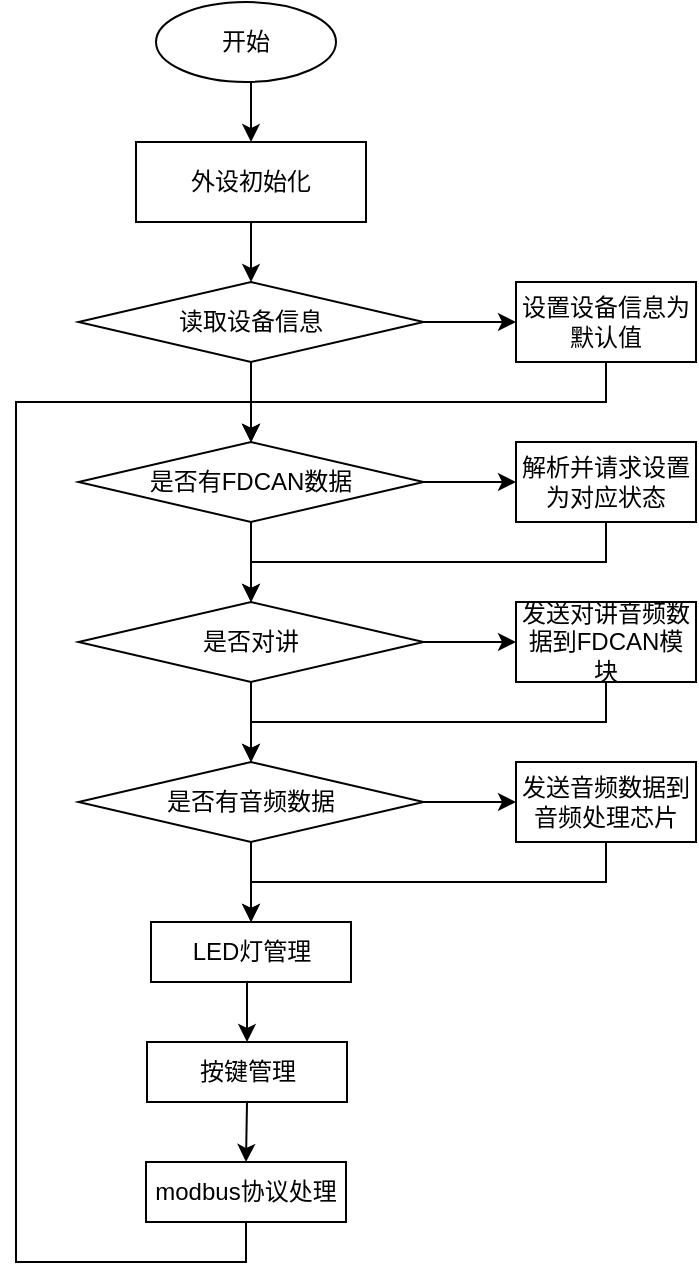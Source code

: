 <mxfile version="15.0.3" type="github"><diagram id="D6nXNVThdtgvcvOZyKRH" name="第 1 页"><mxGraphModel dx="1038" dy="536" grid="1" gridSize="10" guides="1" tooltips="1" connect="1" arrows="1" fold="1" page="1" pageScale="1" pageWidth="827" pageHeight="1169" math="0" shadow="0"><root><mxCell id="0"/><mxCell id="1" parent="0"/><mxCell id="FLAI9-H8HMZgYMrCQiHJ-19" style="edgeStyle=orthogonalEdgeStyle;rounded=0;orthogonalLoop=1;jettySize=auto;html=1;exitX=0.5;exitY=1;exitDx=0;exitDy=0;entryX=0.5;entryY=0;entryDx=0;entryDy=0;" edge="1" parent="1" source="FLAI9-H8HMZgYMrCQiHJ-1" target="FLAI9-H8HMZgYMrCQiHJ-2"><mxGeometry relative="1" as="geometry"/></mxCell><mxCell id="FLAI9-H8HMZgYMrCQiHJ-1" value="开始" style="ellipse;whiteSpace=wrap;html=1;" vertex="1" parent="1"><mxGeometry x="360" y="60" width="90" height="40" as="geometry"/></mxCell><mxCell id="FLAI9-H8HMZgYMrCQiHJ-20" style="edgeStyle=orthogonalEdgeStyle;rounded=0;orthogonalLoop=1;jettySize=auto;html=1;exitX=0.5;exitY=1;exitDx=0;exitDy=0;entryX=0.5;entryY=0;entryDx=0;entryDy=0;" edge="1" parent="1" source="FLAI9-H8HMZgYMrCQiHJ-2" target="FLAI9-H8HMZgYMrCQiHJ-3"><mxGeometry relative="1" as="geometry"/></mxCell><mxCell id="FLAI9-H8HMZgYMrCQiHJ-2" value="外设初始化" style="rounded=0;whiteSpace=wrap;html=1;" vertex="1" parent="1"><mxGeometry x="350" y="130" width="115" height="40" as="geometry"/></mxCell><mxCell id="FLAI9-H8HMZgYMrCQiHJ-17" style="edgeStyle=orthogonalEdgeStyle;rounded=0;orthogonalLoop=1;jettySize=auto;html=1;exitX=1;exitY=0.5;exitDx=0;exitDy=0;entryX=0;entryY=0.5;entryDx=0;entryDy=0;" edge="1" parent="1" source="FLAI9-H8HMZgYMrCQiHJ-3" target="FLAI9-H8HMZgYMrCQiHJ-6"><mxGeometry relative="1" as="geometry"/></mxCell><mxCell id="FLAI9-H8HMZgYMrCQiHJ-21" style="edgeStyle=orthogonalEdgeStyle;rounded=0;orthogonalLoop=1;jettySize=auto;html=1;exitX=0.5;exitY=1;exitDx=0;exitDy=0;entryX=0.5;entryY=0;entryDx=0;entryDy=0;" edge="1" parent="1" source="FLAI9-H8HMZgYMrCQiHJ-3" target="FLAI9-H8HMZgYMrCQiHJ-7"><mxGeometry relative="1" as="geometry"/></mxCell><mxCell id="FLAI9-H8HMZgYMrCQiHJ-3" value="读取设备信息" style="rhombus;whiteSpace=wrap;html=1;" vertex="1" parent="1"><mxGeometry x="321.25" y="200" width="172.5" height="40" as="geometry"/></mxCell><mxCell id="FLAI9-H8HMZgYMrCQiHJ-30" style="edgeStyle=orthogonalEdgeStyle;rounded=0;orthogonalLoop=1;jettySize=auto;html=1;exitX=0.5;exitY=1;exitDx=0;exitDy=0;entryX=0.5;entryY=0;entryDx=0;entryDy=0;" edge="1" parent="1" source="FLAI9-H8HMZgYMrCQiHJ-6" target="FLAI9-H8HMZgYMrCQiHJ-7"><mxGeometry relative="1" as="geometry"/></mxCell><mxCell id="FLAI9-H8HMZgYMrCQiHJ-6" value="设置设备信息为默认值" style="rounded=0;whiteSpace=wrap;html=1;" vertex="1" parent="1"><mxGeometry x="540" y="200" width="90" height="40" as="geometry"/></mxCell><mxCell id="FLAI9-H8HMZgYMrCQiHJ-22" style="edgeStyle=orthogonalEdgeStyle;rounded=0;orthogonalLoop=1;jettySize=auto;html=1;exitX=0.5;exitY=1;exitDx=0;exitDy=0;entryX=0.5;entryY=0;entryDx=0;entryDy=0;" edge="1" parent="1" source="FLAI9-H8HMZgYMrCQiHJ-7" target="FLAI9-H8HMZgYMrCQiHJ-9"><mxGeometry relative="1" as="geometry"/></mxCell><mxCell id="FLAI9-H8HMZgYMrCQiHJ-27" style="edgeStyle=orthogonalEdgeStyle;rounded=0;orthogonalLoop=1;jettySize=auto;html=1;exitX=1;exitY=0.5;exitDx=0;exitDy=0;entryX=0;entryY=0.5;entryDx=0;entryDy=0;" edge="1" parent="1" source="FLAI9-H8HMZgYMrCQiHJ-7" target="FLAI9-H8HMZgYMrCQiHJ-8"><mxGeometry relative="1" as="geometry"/></mxCell><mxCell id="FLAI9-H8HMZgYMrCQiHJ-7" value="是否有FDCAN数据" style="rhombus;whiteSpace=wrap;html=1;" vertex="1" parent="1"><mxGeometry x="321.25" y="280" width="172.5" height="40" as="geometry"/></mxCell><mxCell id="FLAI9-H8HMZgYMrCQiHJ-31" style="edgeStyle=orthogonalEdgeStyle;rounded=0;orthogonalLoop=1;jettySize=auto;html=1;exitX=0.5;exitY=1;exitDx=0;exitDy=0;entryX=0.5;entryY=0;entryDx=0;entryDy=0;" edge="1" parent="1" source="FLAI9-H8HMZgYMrCQiHJ-8" target="FLAI9-H8HMZgYMrCQiHJ-9"><mxGeometry relative="1" as="geometry"/></mxCell><mxCell id="FLAI9-H8HMZgYMrCQiHJ-8" value="解析并请求设置为对应状态" style="rounded=0;whiteSpace=wrap;html=1;" vertex="1" parent="1"><mxGeometry x="540" y="280" width="90" height="40" as="geometry"/></mxCell><mxCell id="FLAI9-H8HMZgYMrCQiHJ-23" style="edgeStyle=orthogonalEdgeStyle;rounded=0;orthogonalLoop=1;jettySize=auto;html=1;exitX=0.5;exitY=1;exitDx=0;exitDy=0;entryX=0.5;entryY=0;entryDx=0;entryDy=0;" edge="1" parent="1" source="FLAI9-H8HMZgYMrCQiHJ-9" target="FLAI9-H8HMZgYMrCQiHJ-11"><mxGeometry relative="1" as="geometry"/></mxCell><mxCell id="FLAI9-H8HMZgYMrCQiHJ-28" style="edgeStyle=orthogonalEdgeStyle;rounded=0;orthogonalLoop=1;jettySize=auto;html=1;exitX=1;exitY=0.5;exitDx=0;exitDy=0;entryX=0;entryY=0.5;entryDx=0;entryDy=0;" edge="1" parent="1" source="FLAI9-H8HMZgYMrCQiHJ-9" target="FLAI9-H8HMZgYMrCQiHJ-10"><mxGeometry relative="1" as="geometry"/></mxCell><mxCell id="FLAI9-H8HMZgYMrCQiHJ-9" value="是否对讲" style="rhombus;whiteSpace=wrap;html=1;" vertex="1" parent="1"><mxGeometry x="321.25" y="360" width="172.5" height="40" as="geometry"/></mxCell><mxCell id="FLAI9-H8HMZgYMrCQiHJ-32" style="edgeStyle=orthogonalEdgeStyle;rounded=0;orthogonalLoop=1;jettySize=auto;html=1;exitX=0.5;exitY=1;exitDx=0;exitDy=0;entryX=0.5;entryY=0;entryDx=0;entryDy=0;" edge="1" parent="1" source="FLAI9-H8HMZgYMrCQiHJ-10" target="FLAI9-H8HMZgYMrCQiHJ-11"><mxGeometry relative="1" as="geometry"/></mxCell><mxCell id="FLAI9-H8HMZgYMrCQiHJ-10" value="发送对讲音频数据到FDCAN模块" style="rounded=0;whiteSpace=wrap;html=1;" vertex="1" parent="1"><mxGeometry x="540" y="360" width="90" height="40" as="geometry"/></mxCell><mxCell id="FLAI9-H8HMZgYMrCQiHJ-24" style="edgeStyle=orthogonalEdgeStyle;rounded=0;orthogonalLoop=1;jettySize=auto;html=1;exitX=0.5;exitY=1;exitDx=0;exitDy=0;entryX=0.5;entryY=0;entryDx=0;entryDy=0;" edge="1" parent="1" source="FLAI9-H8HMZgYMrCQiHJ-11" target="FLAI9-H8HMZgYMrCQiHJ-14"><mxGeometry relative="1" as="geometry"/></mxCell><mxCell id="FLAI9-H8HMZgYMrCQiHJ-29" style="edgeStyle=orthogonalEdgeStyle;rounded=0;orthogonalLoop=1;jettySize=auto;html=1;exitX=1;exitY=0.5;exitDx=0;exitDy=0;" edge="1" parent="1" source="FLAI9-H8HMZgYMrCQiHJ-11" target="FLAI9-H8HMZgYMrCQiHJ-12"><mxGeometry relative="1" as="geometry"/></mxCell><mxCell id="FLAI9-H8HMZgYMrCQiHJ-11" value="是否有音频数据" style="rhombus;whiteSpace=wrap;html=1;" vertex="1" parent="1"><mxGeometry x="321.25" y="440" width="172.5" height="40" as="geometry"/></mxCell><mxCell id="FLAI9-H8HMZgYMrCQiHJ-33" style="edgeStyle=orthogonalEdgeStyle;rounded=0;orthogonalLoop=1;jettySize=auto;html=1;exitX=0.5;exitY=1;exitDx=0;exitDy=0;" edge="1" parent="1" source="FLAI9-H8HMZgYMrCQiHJ-12" target="FLAI9-H8HMZgYMrCQiHJ-14"><mxGeometry relative="1" as="geometry"/></mxCell><mxCell id="FLAI9-H8HMZgYMrCQiHJ-12" value="发送音频数据到音频处理芯片" style="rounded=0;whiteSpace=wrap;html=1;" vertex="1" parent="1"><mxGeometry x="540" y="440" width="90" height="40" as="geometry"/></mxCell><mxCell id="FLAI9-H8HMZgYMrCQiHJ-25" style="edgeStyle=orthogonalEdgeStyle;rounded=0;orthogonalLoop=1;jettySize=auto;html=1;exitX=0.5;exitY=1;exitDx=0;exitDy=0;entryX=0.5;entryY=0;entryDx=0;entryDy=0;" edge="1" parent="1" source="FLAI9-H8HMZgYMrCQiHJ-14" target="FLAI9-H8HMZgYMrCQiHJ-15"><mxGeometry relative="1" as="geometry"/></mxCell><mxCell id="FLAI9-H8HMZgYMrCQiHJ-14" value="LED灯管理" style="rounded=0;whiteSpace=wrap;html=1;" vertex="1" parent="1"><mxGeometry x="357.5" y="520" width="100" height="30" as="geometry"/></mxCell><mxCell id="FLAI9-H8HMZgYMrCQiHJ-34" style="edgeStyle=orthogonalEdgeStyle;rounded=0;orthogonalLoop=1;jettySize=auto;html=1;exitX=0.5;exitY=1;exitDx=0;exitDy=0;entryX=0.5;entryY=0;entryDx=0;entryDy=0;" edge="1" parent="1" source="FLAI9-H8HMZgYMrCQiHJ-15" target="FLAI9-H8HMZgYMrCQiHJ-16"><mxGeometry relative="1" as="geometry"/></mxCell><mxCell id="FLAI9-H8HMZgYMrCQiHJ-15" value="按键管理" style="rounded=0;whiteSpace=wrap;html=1;" vertex="1" parent="1"><mxGeometry x="355.5" y="580" width="100" height="30" as="geometry"/></mxCell><mxCell id="FLAI9-H8HMZgYMrCQiHJ-35" style="edgeStyle=orthogonalEdgeStyle;rounded=0;orthogonalLoop=1;jettySize=auto;html=1;exitX=0.5;exitY=1;exitDx=0;exitDy=0;entryX=0.5;entryY=0;entryDx=0;entryDy=0;" edge="1" parent="1" source="FLAI9-H8HMZgYMrCQiHJ-16" target="FLAI9-H8HMZgYMrCQiHJ-7"><mxGeometry relative="1" as="geometry"><Array as="points"><mxPoint x="405" y="690"/><mxPoint x="290" y="690"/><mxPoint x="290" y="260"/><mxPoint x="408" y="260"/></Array></mxGeometry></mxCell><mxCell id="FLAI9-H8HMZgYMrCQiHJ-16" value="modbus协议处理" style="rounded=0;whiteSpace=wrap;html=1;" vertex="1" parent="1"><mxGeometry x="355" y="640" width="100" height="30" as="geometry"/></mxCell></root></mxGraphModel></diagram></mxfile>